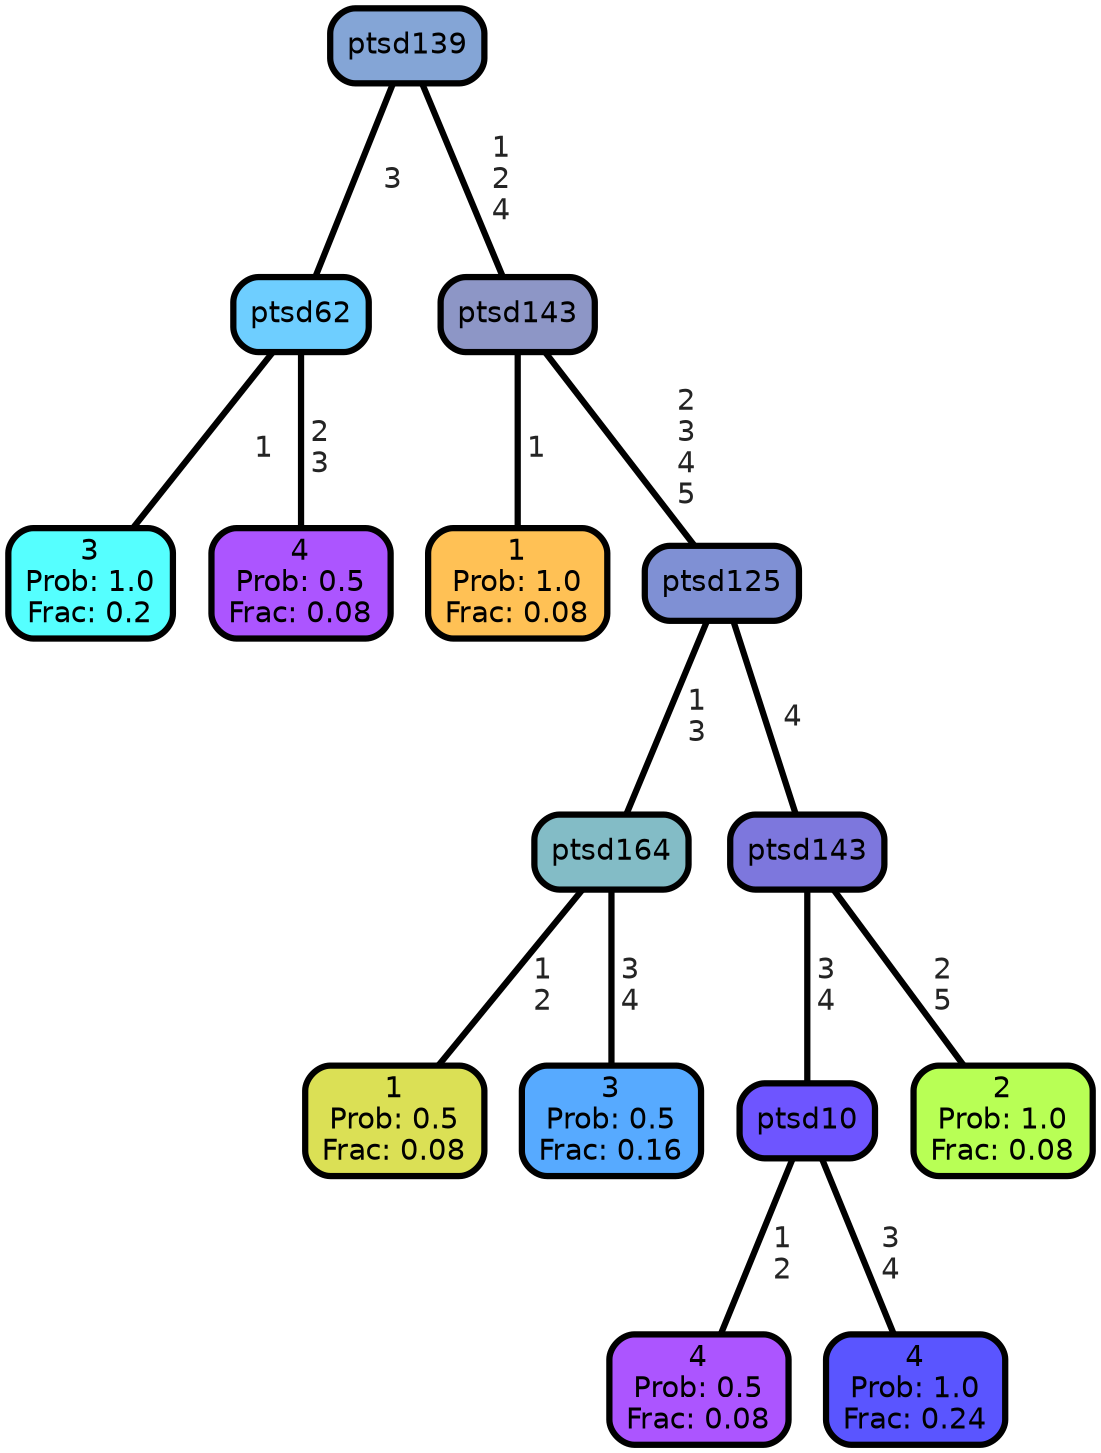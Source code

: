 graph Tree {
node [shape=box, style="filled, rounded",color="black",penwidth="3",fontcolor="black",                 fontname=helvetica] ;
graph [ranksep="0 equally", splines=straight,                 bgcolor=transparent, dpi=200] ;
edge [fontname=helvetica, fontweight=bold,fontcolor=grey14,color=black] ;
0 [label="3
Prob: 1.0
Frac: 0.2", fillcolor="#55ffff"] ;
1 [label="ptsd62", fillcolor="#6eceff"] ;
2 [label="4
Prob: 0.5
Frac: 0.08", fillcolor="#ac55ff"] ;
3 [label="ptsd139", fillcolor="#84a5d6"] ;
4 [label="1
Prob: 1.0
Frac: 0.08", fillcolor="#ffc155"] ;
5 [label="ptsd143", fillcolor="#8d96c6"] ;
6 [label="1
Prob: 0.5
Frac: 0.08", fillcolor="#dbe055"] ;
7 [label="ptsd164", fillcolor="#83bcc6"] ;
8 [label="3
Prob: 0.5
Frac: 0.16", fillcolor="#57aaff"] ;
9 [label="ptsd125", fillcolor="#7f90d4"] ;
10 [label="4
Prob: 0.5
Frac: 0.08", fillcolor="#ac55ff"] ;
11 [label="ptsd10", fillcolor="#6e55ff"] ;
12 [label="4
Prob: 1.0
Frac: 0.24", fillcolor="#5a55ff"] ;
13 [label="ptsd143", fillcolor="#7d77dd"] ;
14 [label="2
Prob: 1.0
Frac: 0.08", fillcolor="#b8ff55"] ;
1 -- 0 [label=" 1",penwidth=3] ;
1 -- 2 [label=" 2\n 3",penwidth=3] ;
3 -- 1 [label=" 3",penwidth=3] ;
3 -- 5 [label=" 1\n 2\n 4",penwidth=3] ;
5 -- 4 [label=" 1",penwidth=3] ;
5 -- 9 [label=" 2\n 3\n 4\n 5",penwidth=3] ;
7 -- 6 [label=" 1\n 2",penwidth=3] ;
7 -- 8 [label=" 3\n 4",penwidth=3] ;
9 -- 7 [label=" 1\n 3",penwidth=3] ;
9 -- 13 [label=" 4",penwidth=3] ;
11 -- 10 [label=" 1\n 2",penwidth=3] ;
11 -- 12 [label=" 3\n 4",penwidth=3] ;
13 -- 11 [label=" 3\n 4",penwidth=3] ;
13 -- 14 [label=" 2\n 5",penwidth=3] ;
{rank = same;}}